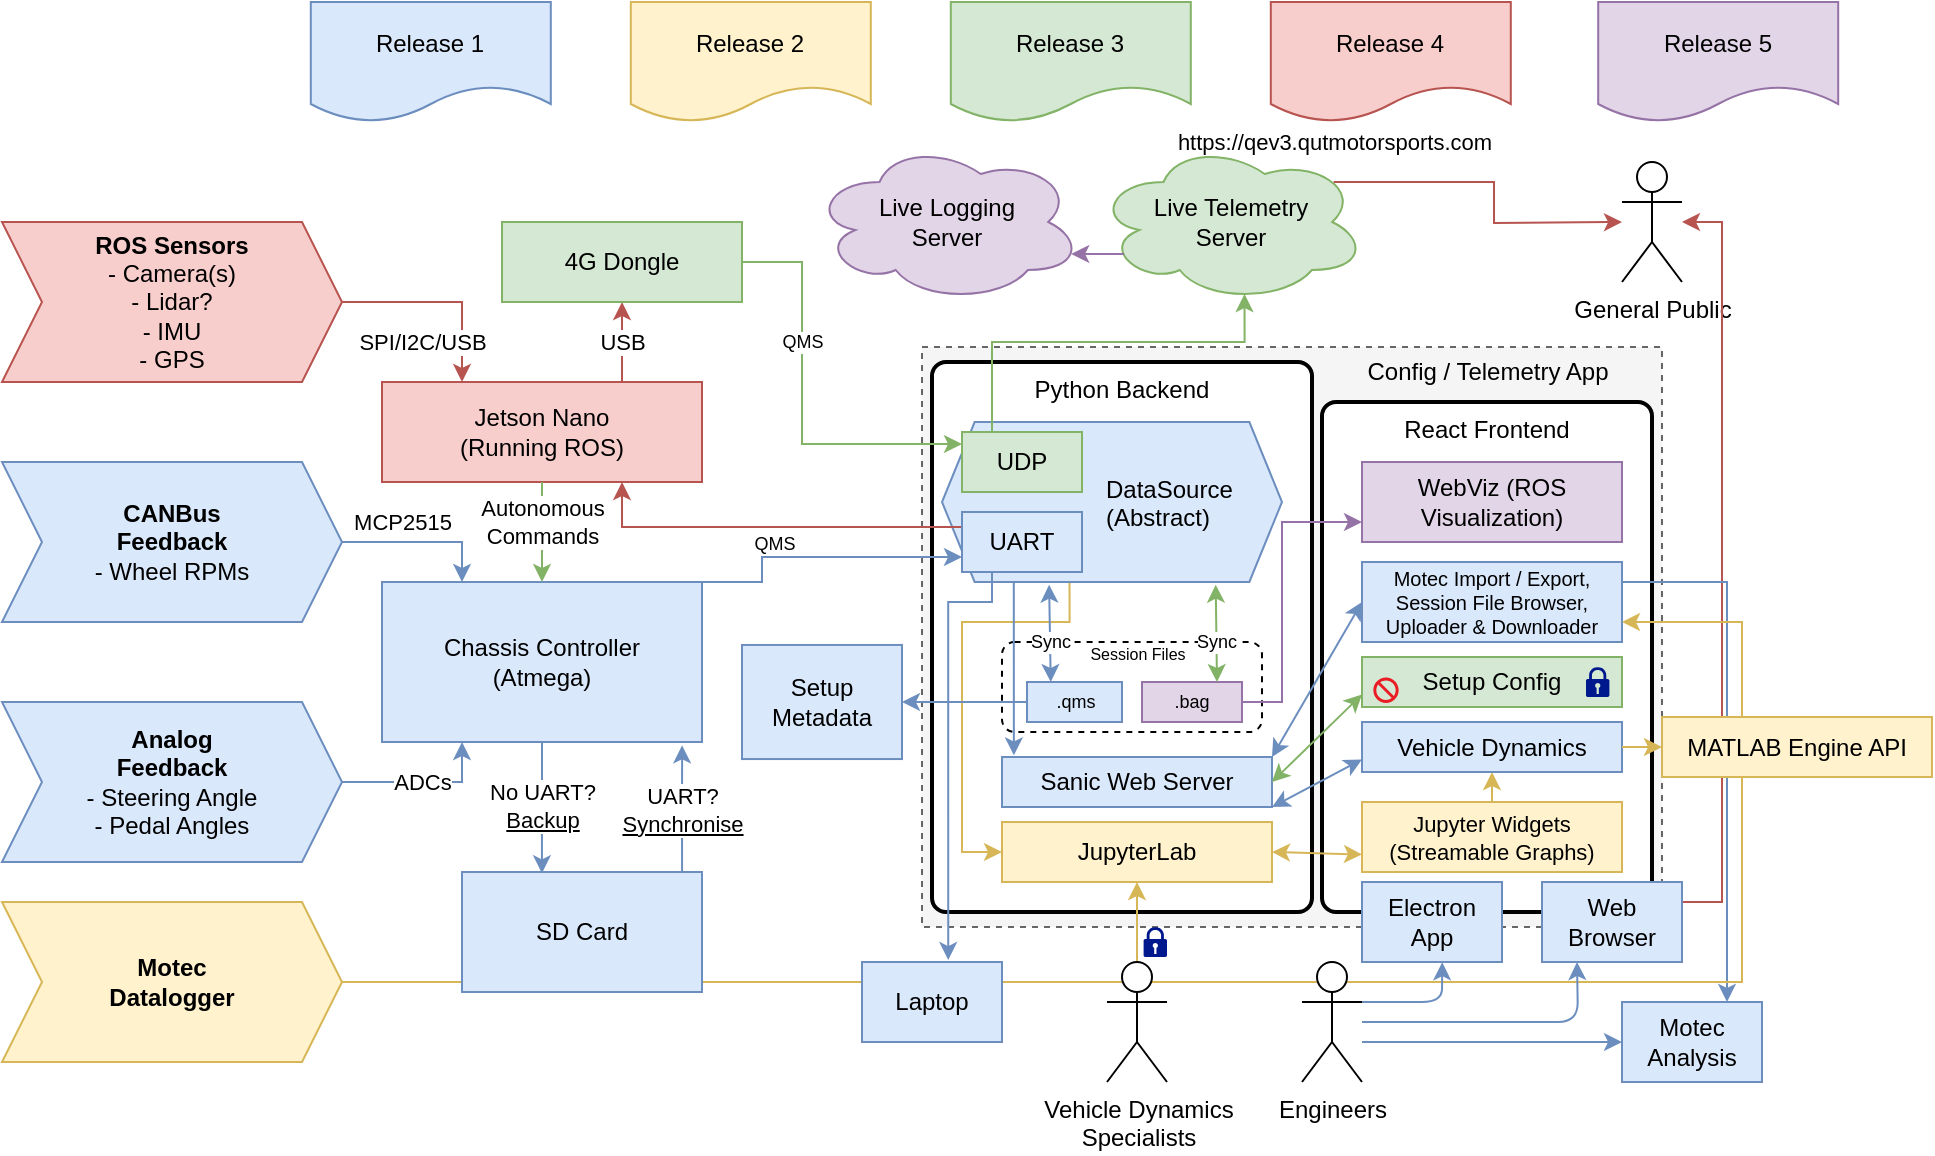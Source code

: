<mxfile version="12.5.5" type="device"><diagram id="Tt-qvkZaq84tHr5Ab1qQ" name="Page-1"><mxGraphModel dx="2879" dy="2176" grid="1" gridSize="10" guides="1" tooltips="1" connect="1" arrows="1" fold="1" page="1" pageScale="1" pageWidth="850" pageHeight="1100" math="0" shadow="0"><root><mxCell id="0"/><mxCell id="1" parent="0"/><mxCell id="FSaRbAOGkhwXoyxyGRA2-41" value="" style="rounded=0;whiteSpace=wrap;html=1;dashed=1;fillColor=#f5f5f5;strokeColor=#666666;fontColor=#333333;" parent="1" vertex="1"><mxGeometry x="420" y="-17.5" width="370" height="290" as="geometry"/></mxCell><mxCell id="FSaRbAOGkhwXoyxyGRA2-29" value="&lt;div&gt;No UART?&lt;br&gt;&lt;/div&gt;&lt;div&gt;&lt;u&gt;Backup&lt;/u&gt;&lt;/div&gt;" style="edgeStyle=orthogonalEdgeStyle;rounded=0;orthogonalLoop=1;jettySize=auto;html=1;exitX=0.5;exitY=1;exitDx=0;exitDy=0;entryX=0.333;entryY=0.011;entryDx=0;entryDy=0;entryPerimeter=0;fillColor=#dae8fc;strokeColor=#6c8ebf;" parent="1" source="FSaRbAOGkhwXoyxyGRA2-11" target="FSaRbAOGkhwXoyxyGRA2-27" edge="1"><mxGeometry x="-0.011" relative="1" as="geometry"><mxPoint as="offset"/></mxGeometry></mxCell><mxCell id="FSaRbAOGkhwXoyxyGRA2-11" value="&lt;div&gt;Chassis Controller&lt;/div&gt;&lt;div&gt;(Atmega)&lt;br&gt;&lt;/div&gt;" style="rounded=0;whiteSpace=wrap;html=1;fillColor=#dae8fc;strokeColor=#6c8ebf;" parent="1" vertex="1"><mxGeometry x="150" y="100" width="160" height="80" as="geometry"/></mxCell><mxCell id="FSaRbAOGkhwXoyxyGRA2-23" value="MCP2515" style="edgeStyle=orthogonalEdgeStyle;rounded=0;orthogonalLoop=1;jettySize=auto;html=1;exitX=1;exitY=0.5;exitDx=0;exitDy=0;entryX=0.25;entryY=0;entryDx=0;entryDy=0;fillColor=#dae8fc;strokeColor=#6c8ebf;" parent="1" source="FSaRbAOGkhwXoyxyGRA2-13" target="FSaRbAOGkhwXoyxyGRA2-11" edge="1"><mxGeometry x="-0.25" y="10" relative="1" as="geometry"><mxPoint as="offset"/></mxGeometry></mxCell><mxCell id="FSaRbAOGkhwXoyxyGRA2-13" value="&lt;div&gt;&lt;b&gt;CANBus&lt;/b&gt;&lt;/div&gt;&lt;div&gt;&lt;b&gt;Feedback&lt;/b&gt;&lt;/div&gt;&lt;div&gt;- Wheel RPMs&lt;br&gt;&lt;b&gt;&lt;/b&gt;&lt;/div&gt;" style="shape=step;perimeter=stepPerimeter;whiteSpace=wrap;html=1;fixedSize=1;rotation=0;fillColor=#dae8fc;strokeColor=#6c8ebf;" parent="1" vertex="1"><mxGeometry x="-40" y="40" width="170" height="80" as="geometry"/></mxCell><mxCell id="FSaRbAOGkhwXoyxyGRA2-24" value="ADCs" style="edgeStyle=orthogonalEdgeStyle;rounded=0;orthogonalLoop=1;jettySize=auto;html=1;exitX=1;exitY=0.5;exitDx=0;exitDy=0;entryX=0.25;entryY=1;entryDx=0;entryDy=0;fillColor=#dae8fc;strokeColor=#6c8ebf;" parent="1" source="FSaRbAOGkhwXoyxyGRA2-14" target="FSaRbAOGkhwXoyxyGRA2-11" edge="1"><mxGeometry relative="1" as="geometry"/></mxCell><mxCell id="FSaRbAOGkhwXoyxyGRA2-14" value="&lt;div&gt;&lt;b&gt;Analog&lt;/b&gt;&lt;/div&gt;&lt;div&gt;&lt;b&gt;Feedback&lt;/b&gt;&lt;/div&gt;&lt;div&gt;- Steering Angle&lt;/div&gt;&lt;div&gt;- Pedal Angles&lt;br&gt;&lt;/div&gt;" style="shape=step;perimeter=stepPerimeter;whiteSpace=wrap;html=1;fixedSize=1;rotation=0;fillColor=#dae8fc;strokeColor=#6c8ebf;" parent="1" vertex="1"><mxGeometry x="-40" y="160" width="170" height="80" as="geometry"/></mxCell><mxCell id="FSaRbAOGkhwXoyxyGRA2-37" value="USB" style="edgeStyle=orthogonalEdgeStyle;rounded=0;orthogonalLoop=1;jettySize=auto;html=1;exitX=0.75;exitY=0;exitDx=0;exitDy=0;entryX=0.5;entryY=1;entryDx=0;entryDy=0;fillColor=#f8cecc;strokeColor=#b85450;" parent="1" source="FSaRbAOGkhwXoyxyGRA2-15" target="FSaRbAOGkhwXoyxyGRA2-34" edge="1"><mxGeometry x="0.017" relative="1" as="geometry"><mxPoint x="340" y="-40" as="targetPoint"/><mxPoint as="offset"/></mxGeometry></mxCell><mxCell id="FSaRbAOGkhwXoyxyGRA2-15" value="&lt;div&gt;Jetson Nano&lt;/div&gt;&lt;div&gt;(Running ROS)&lt;br&gt;&lt;/div&gt;" style="rounded=0;whiteSpace=wrap;html=1;fillColor=#f8cecc;strokeColor=#b85450;" parent="1" vertex="1"><mxGeometry x="150" width="160" height="50" as="geometry"/></mxCell><mxCell id="FSaRbAOGkhwXoyxyGRA2-22" value="&lt;div&gt;SPI/I2C/USB&lt;/div&gt;" style="edgeStyle=orthogonalEdgeStyle;rounded=0;orthogonalLoop=1;jettySize=auto;html=1;exitX=1;exitY=0.5;exitDx=0;exitDy=0;entryX=0.25;entryY=0;entryDx=0;entryDy=0;fillColor=#f8cecc;strokeColor=#b85450;" parent="1" source="FSaRbAOGkhwXoyxyGRA2-19" target="FSaRbAOGkhwXoyxyGRA2-15" edge="1"><mxGeometry x="0.604" y="-20" relative="1" as="geometry"><mxPoint as="offset"/></mxGeometry></mxCell><mxCell id="FSaRbAOGkhwXoyxyGRA2-19" value="&lt;div&gt;&lt;b&gt;ROS Sensors&lt;/b&gt;&lt;/div&gt;&lt;div&gt;- Camera(s)&lt;/div&gt;&lt;div&gt;- Lidar?&lt;/div&gt;&lt;div&gt;- IMU&lt;/div&gt;&lt;div&gt;- GPS&lt;br&gt;&lt;/div&gt;" style="shape=step;perimeter=stepPerimeter;whiteSpace=wrap;html=1;fixedSize=1;rotation=0;fillColor=#f8cecc;strokeColor=#b85450;" parent="1" vertex="1"><mxGeometry x="-40" y="-80" width="170" height="80" as="geometry"/></mxCell><mxCell id="FSaRbAOGkhwXoyxyGRA2-31" value="&lt;div&gt;UART?&lt;/div&gt;&lt;div&gt;&lt;u&gt;Synchronise&lt;/u&gt;&lt;br&gt;&lt;/div&gt;" style="edgeStyle=orthogonalEdgeStyle;rounded=0;orthogonalLoop=1;jettySize=auto;html=1;exitX=0.917;exitY=0.028;exitDx=0;exitDy=0;entryX=0.938;entryY=1.021;entryDx=0;entryDy=0;entryPerimeter=0;exitPerimeter=0;fillColor=#dae8fc;strokeColor=#6c8ebf;" parent="1" source="FSaRbAOGkhwXoyxyGRA2-27" target="FSaRbAOGkhwXoyxyGRA2-11" edge="1"><mxGeometry relative="1" as="geometry"/></mxCell><mxCell id="FSaRbAOGkhwXoyxyGRA2-32" value="Python Backend" style="rounded=1;whiteSpace=wrap;html=1;absoluteArcSize=1;arcSize=14;strokeWidth=2;verticalAlign=top;" parent="1" vertex="1"><mxGeometry x="425" y="-10" width="190" height="275" as="geometry"/></mxCell><mxCell id="ucsxu9YpyG6c2LlJ2GXp-8" style="edgeStyle=orthogonalEdgeStyle;rounded=0;orthogonalLoop=1;jettySize=auto;html=1;exitX=1;exitY=0.5;exitDx=0;exitDy=0;fillColor=#d5e8d4;strokeColor=#82b366;" parent="1" source="FSaRbAOGkhwXoyxyGRA2-34" target="OwCHrOAxboVEznAXOx7y-9" edge="1"><mxGeometry relative="1" as="geometry"><Array as="points"><mxPoint x="360" y="-60"/><mxPoint x="360" y="31"/></Array></mxGeometry></mxCell><mxCell id="ucsxu9YpyG6c2LlJ2GXp-9" value="QMS" style="text;html=1;align=center;verticalAlign=middle;resizable=0;points=[];labelBackgroundColor=#ffffff;fontSize=9;" parent="ucsxu9YpyG6c2LlJ2GXp-8" vertex="1" connectable="0"><mxGeometry x="-0.718" y="6" relative="1" as="geometry"><mxPoint x="1.33" y="45.67" as="offset"/></mxGeometry></mxCell><mxCell id="FSaRbAOGkhwXoyxyGRA2-34" value="4G Dongle" style="rounded=0;whiteSpace=wrap;html=1;fillColor=#d5e8d4;strokeColor=#82b366;" parent="1" vertex="1"><mxGeometry x="210" y="-80" width="120" height="40" as="geometry"/></mxCell><mxCell id="FSaRbAOGkhwXoyxyGRA2-42" value="Config / Telemetry App" style="text;html=1;strokeColor=none;fillColor=none;align=center;verticalAlign=middle;whiteSpace=wrap;rounded=0;dashed=1;" parent="1" vertex="1"><mxGeometry x="627.5" y="-10" width="150" height="10" as="geometry"/></mxCell><mxCell id="FSaRbAOGkhwXoyxyGRA2-46" value="General Public" style="shape=umlActor;verticalLabelPosition=bottom;labelBackgroundColor=#ffffff;verticalAlign=top;html=1;outlineConnect=0;" parent="1" vertex="1"><mxGeometry x="770" y="-110" width="30" height="60" as="geometry"/></mxCell><mxCell id="OwCHrOAxboVEznAXOx7y-3" value="JupyterLab" style="rounded=0;whiteSpace=wrap;html=1;fillColor=#fff2cc;strokeColor=#d6b656;" parent="1" vertex="1"><mxGeometry x="460" y="220" width="135" height="30" as="geometry"/></mxCell><mxCell id="OwCHrOAxboVEznAXOx7y-4" value="Sanic Web Server" style="rounded=0;whiteSpace=wrap;html=1;fillColor=#dae8fc;strokeColor=#6c8ebf;" parent="1" vertex="1"><mxGeometry x="460" y="187.5" width="135" height="25" as="geometry"/></mxCell><mxCell id="OwCHrOAxboVEznAXOx7y-49" style="edgeStyle=orthogonalEdgeStyle;rounded=0;orthogonalLoop=1;jettySize=auto;html=1;exitX=0.375;exitY=1;exitDx=0;exitDy=0;entryX=0;entryY=0.5;entryDx=0;entryDy=0;fontSize=11;fillColor=#fff2cc;strokeColor=#d6b656;" parent="1" source="OwCHrOAxboVEznAXOx7y-5" target="OwCHrOAxboVEznAXOx7y-3" edge="1"><mxGeometry relative="1" as="geometry"><Array as="points"><mxPoint x="494" y="120"/><mxPoint x="440" y="120"/><mxPoint x="440" y="235"/></Array></mxGeometry></mxCell><mxCell id="OwCHrOAxboVEznAXOx7y-5" value="" style="shape=hexagon;perimeter=hexagonPerimeter2;whiteSpace=wrap;html=1;size=0.096;verticalAlign=top;fillColor=#dae8fc;strokeColor=#6c8ebf;" parent="1" vertex="1"><mxGeometry x="430" y="20" width="170" height="80" as="geometry"/></mxCell><mxCell id="OwCHrOAxboVEznAXOx7y-50" style="edgeStyle=orthogonalEdgeStyle;rounded=0;orthogonalLoop=1;jettySize=auto;html=1;exitX=0.25;exitY=1;exitDx=0;exitDy=0;entryX=0.616;entryY=-0.024;entryDx=0;entryDy=0;entryPerimeter=0;fontSize=11;fillColor=#dae8fc;strokeColor=#6c8ebf;" parent="1" source="OwCHrOAxboVEznAXOx7y-6" target="OwCHrOAxboVEznAXOx7y-31" edge="1"><mxGeometry relative="1" as="geometry"><Array as="points"><mxPoint x="455" y="110"/><mxPoint x="433" y="110"/></Array></mxGeometry></mxCell><mxCell id="ucsxu9YpyG6c2LlJ2GXp-30" value="QMS" style="edgeStyle=orthogonalEdgeStyle;rounded=0;orthogonalLoop=1;jettySize=auto;html=1;exitX=0;exitY=0.25;exitDx=0;exitDy=0;entryX=0.75;entryY=1;entryDx=0;entryDy=0;fontSize=9;fillColor=#f8cecc;strokeColor=#b85450;" parent="1" source="OwCHrOAxboVEznAXOx7y-6" target="FSaRbAOGkhwXoyxyGRA2-15" edge="1"><mxGeometry x="-0.017" y="8" relative="1" as="geometry"><mxPoint as="offset"/></mxGeometry></mxCell><mxCell id="OwCHrOAxboVEznAXOx7y-6" value="UART" style="rounded=0;whiteSpace=wrap;html=1;fillColor=#dae8fc;strokeColor=#6c8ebf;" parent="1" vertex="1"><mxGeometry x="440" y="65" width="60" height="30" as="geometry"/></mxCell><mxCell id="OwCHrOAxboVEznAXOx7y-8" value="React Frontend" style="rounded=1;whiteSpace=wrap;html=1;absoluteArcSize=1;arcSize=14;strokeWidth=2;verticalAlign=top;" parent="1" vertex="1"><mxGeometry x="620" y="10" width="165" height="255" as="geometry"/></mxCell><mxCell id="FSaRbAOGkhwXoyxyGRA2-43" value="Electron App" style="rounded=0;whiteSpace=wrap;html=1;fillColor=#dae8fc;strokeColor=#6c8ebf;" parent="1" vertex="1"><mxGeometry x="640" y="250" width="70" height="40" as="geometry"/></mxCell><mxCell id="OwCHrOAxboVEznAXOx7y-47" style="edgeStyle=orthogonalEdgeStyle;rounded=0;orthogonalLoop=1;jettySize=auto;html=1;exitX=1;exitY=0.25;exitDx=0;exitDy=0;fontSize=11;fillColor=#f8cecc;strokeColor=#b85450;" parent="1" source="FSaRbAOGkhwXoyxyGRA2-44" edge="1"><mxGeometry relative="1" as="geometry"><mxPoint x="800" y="-80" as="targetPoint"/><Array as="points"><mxPoint x="820" y="260"/><mxPoint x="820" y="-80"/></Array></mxGeometry></mxCell><mxCell id="FSaRbAOGkhwXoyxyGRA2-44" value="&lt;div&gt;Web&lt;/div&gt;&lt;div&gt;Browser&lt;br&gt;&lt;/div&gt;" style="rounded=0;whiteSpace=wrap;html=1;fillColor=#dae8fc;strokeColor=#6c8ebf;" parent="1" vertex="1"><mxGeometry x="730" y="250" width="70" height="40" as="geometry"/></mxCell><mxCell id="OwCHrOAxboVEznAXOx7y-40" value="https://qev3.qutmotorsports.com" style="edgeStyle=orthogonalEdgeStyle;rounded=0;orthogonalLoop=1;jettySize=auto;html=1;exitX=0.88;exitY=0.25;exitDx=0;exitDy=0;exitPerimeter=0;fillColor=#f8cecc;strokeColor=#b85450;" parent="1" source="FSaRbAOGkhwXoyxyGRA2-35" edge="1"><mxGeometry x="-1" y="20" relative="1" as="geometry"><mxPoint x="770" y="-80" as="targetPoint"/><mxPoint as="offset"/></mxGeometry></mxCell><mxCell id="FSaRbAOGkhwXoyxyGRA2-35" value="&lt;div&gt;Live Telemetry&lt;/div&gt;&lt;div&gt;Server&lt;br&gt;&lt;/div&gt;" style="ellipse;shape=cloud;whiteSpace=wrap;html=1;fillColor=#d5e8d4;strokeColor=#82b366;" parent="1" vertex="1"><mxGeometry x="507" y="-120" width="135" height="80" as="geometry"/></mxCell><mxCell id="OwCHrOAxboVEznAXOx7y-39" style="edgeStyle=orthogonalEdgeStyle;rounded=0;orthogonalLoop=1;jettySize=auto;html=1;exitX=0.25;exitY=0;exitDx=0;exitDy=0;fillColor=#d5e8d4;strokeColor=#82b366;entryX=0.55;entryY=0.95;entryDx=0;entryDy=0;entryPerimeter=0;" parent="1" source="OwCHrOAxboVEznAXOx7y-9" target="FSaRbAOGkhwXoyxyGRA2-35" edge="1"><mxGeometry relative="1" as="geometry"><mxPoint x="650" y="-20" as="targetPoint"/><Array as="points"><mxPoint x="455" y="-20"/><mxPoint x="581" y="-20"/></Array></mxGeometry></mxCell><mxCell id="OwCHrOAxboVEznAXOx7y-9" value="UDP" style="rounded=0;whiteSpace=wrap;html=1;fillColor=#d5e8d4;strokeColor=#82b366;" parent="1" vertex="1"><mxGeometry x="440" y="25" width="60" height="30" as="geometry"/></mxCell><mxCell id="OwCHrOAxboVEznAXOx7y-54" style="edgeStyle=orthogonalEdgeStyle;rounded=0;orthogonalLoop=1;jettySize=auto;html=1;exitX=0.5;exitY=0;exitDx=0;exitDy=0;entryX=0.5;entryY=1;entryDx=0;entryDy=0;fontSize=11;fillColor=#fff2cc;strokeColor=#d6b656;" parent="1" source="OwCHrOAxboVEznAXOx7y-10" target="OwCHrOAxboVEznAXOx7y-51" edge="1"><mxGeometry relative="1" as="geometry"/></mxCell><mxCell id="OwCHrOAxboVEznAXOx7y-10" value="&lt;div style=&quot;font-size: 11px;&quot;&gt;Jupyter Widgets&lt;/div&gt;&lt;div style=&quot;font-size: 11px;&quot;&gt;(Streamable Graphs)&lt;br style=&quot;font-size: 11px;&quot;&gt;&lt;/div&gt;" style="rounded=0;whiteSpace=wrap;html=1;fontSize=11;fillColor=#fff2cc;strokeColor=#d6b656;" parent="1" vertex="1"><mxGeometry x="640" y="210" width="130" height="35" as="geometry"/></mxCell><mxCell id="OwCHrOAxboVEznAXOx7y-12" value="" style="endArrow=classic;startArrow=classic;html=1;exitX=1;exitY=0.5;exitDx=0;exitDy=0;entryX=0;entryY=0.75;entryDx=0;entryDy=0;fillColor=#fff2cc;strokeColor=#d6b656;" parent="1" source="OwCHrOAxboVEznAXOx7y-3" target="OwCHrOAxboVEznAXOx7y-10" edge="1"><mxGeometry width="50" height="50" relative="1" as="geometry"><mxPoint x="30" y="500" as="sourcePoint"/><mxPoint x="80" y="450" as="targetPoint"/></mxGeometry></mxCell><mxCell id="OwCHrOAxboVEznAXOx7y-16" value="&lt;div&gt;DataSource&lt;/div&gt;&lt;div&gt;(Abstract)&lt;/div&gt;" style="text;html=1;" parent="1" vertex="1"><mxGeometry x="510" y="40" width="80" height="30" as="geometry"/></mxCell><mxCell id="OwCHrOAxboVEznAXOx7y-19" value="WebViz (ROS Visualization)" style="rounded=0;whiteSpace=wrap;html=1;fillColor=#e1d5e7;strokeColor=#9673a6;" parent="1" vertex="1"><mxGeometry x="640" y="40" width="130" height="40" as="geometry"/></mxCell><mxCell id="OwCHrOAxboVEznAXOx7y-26" value="" style="endArrow=classic;html=1;entryX=0.5;entryY=1;entryDx=0;entryDy=0;exitX=0.5;exitY=0;exitDx=0;exitDy=0;exitPerimeter=0;fillColor=#fff2cc;strokeColor=#d6b656;" parent="1" source="OwCHrOAxboVEznAXOx7y-7" target="OwCHrOAxboVEznAXOx7y-3" edge="1"><mxGeometry width="50" height="50" relative="1" as="geometry"><mxPoint x="528" y="280" as="sourcePoint"/><mxPoint x="200" y="450" as="targetPoint"/></mxGeometry></mxCell><mxCell id="OwCHrOAxboVEznAXOx7y-32" style="edgeStyle=orthogonalEdgeStyle;rounded=0;orthogonalLoop=1;jettySize=auto;html=1;exitX=0.75;exitY=0;exitDx=0;exitDy=0;entryX=0;entryY=0.75;entryDx=0;entryDy=0;fillColor=#dae8fc;strokeColor=#6c8ebf;" parent="1" source="FSaRbAOGkhwXoyxyGRA2-11" target="OwCHrOAxboVEznAXOx7y-6" edge="1"><mxGeometry relative="1" as="geometry"><Array as="points"><mxPoint x="340" y="88"/></Array></mxGeometry></mxCell><mxCell id="OwCHrOAxboVEznAXOx7y-44" value="Setup Config" style="rounded=0;whiteSpace=wrap;html=1;fillColor=#d5e8d4;strokeColor=#82b366;" parent="1" vertex="1"><mxGeometry x="640" y="137.5" width="130" height="25" as="geometry"/></mxCell><mxCell id="OwCHrOAxboVEznAXOx7y-51" value="&lt;div&gt;Vehicle Dynamics&lt;/div&gt;" style="rounded=0;whiteSpace=wrap;html=1;fillColor=#dae8fc;strokeColor=#6c8ebf;align=center;" parent="1" vertex="1"><mxGeometry x="640" y="170" width="130" height="25" as="geometry"/></mxCell><mxCell id="ucsxu9YpyG6c2LlJ2GXp-1" value="Release 1" style="shape=document;whiteSpace=wrap;html=1;boundedLbl=1;fillColor=#dae8fc;strokeColor=#6c8ebf;" parent="1" vertex="1"><mxGeometry x="114.4" y="-190" width="120" height="60" as="geometry"/></mxCell><mxCell id="ucsxu9YpyG6c2LlJ2GXp-4" value="&lt;div&gt;Release 2&lt;/div&gt;" style="shape=document;whiteSpace=wrap;html=1;boundedLbl=1;fillColor=#fff2cc;strokeColor=#d6b656;" parent="1" vertex="1"><mxGeometry x="274.4" y="-190" width="120" height="60" as="geometry"/></mxCell><mxCell id="ucsxu9YpyG6c2LlJ2GXp-5" value="&lt;div&gt;Release 3&lt;/div&gt;" style="shape=document;whiteSpace=wrap;html=1;boundedLbl=1;fillColor=#d5e8d4;strokeColor=#82b366;" parent="1" vertex="1"><mxGeometry x="434.4" y="-190" width="120" height="60" as="geometry"/></mxCell><mxCell id="ucsxu9YpyG6c2LlJ2GXp-6" value="Release 4" style="shape=document;whiteSpace=wrap;html=1;boundedLbl=1;fillColor=#f8cecc;strokeColor=#b85450;" parent="1" vertex="1"><mxGeometry x="594.4" y="-190" width="120" height="60" as="geometry"/></mxCell><mxCell id="ucsxu9YpyG6c2LlJ2GXp-13" value="" style="endArrow=classic;startArrow=classic;html=1;fontSize=9;entryX=0;entryY=0.75;entryDx=0;entryDy=0;exitX=1;exitY=1;exitDx=0;exitDy=0;fillColor=#dae8fc;strokeColor=#6c8ebf;" parent="1" source="OwCHrOAxboVEznAXOx7y-4" target="OwCHrOAxboVEznAXOx7y-51" edge="1"><mxGeometry width="50" height="50" relative="1" as="geometry"><mxPoint x="30" y="470" as="sourcePoint"/><mxPoint x="80" y="420" as="targetPoint"/></mxGeometry></mxCell><mxCell id="ucsxu9YpyG6c2LlJ2GXp-14" value="" style="endArrow=classic;startArrow=classic;html=1;fontSize=9;entryX=0;entryY=0.75;entryDx=0;entryDy=0;exitX=1;exitY=0.5;exitDx=0;exitDy=0;fillColor=#d5e8d4;strokeColor=#82b366;" parent="1" source="OwCHrOAxboVEznAXOx7y-4" target="OwCHrOAxboVEznAXOx7y-44" edge="1"><mxGeometry width="50" height="50" relative="1" as="geometry"><mxPoint x="30" y="470" as="sourcePoint"/><mxPoint x="80" y="420" as="targetPoint"/></mxGeometry></mxCell><mxCell id="ucsxu9YpyG6c2LlJ2GXp-18" value="" style="rounded=1;whiteSpace=wrap;html=1;fontSize=9;dashed=1;verticalAlign=top;arcSize=14;" parent="1" vertex="1"><mxGeometry x="460" y="130" width="130" height="45" as="geometry"/></mxCell><mxCell id="ucsxu9YpyG6c2LlJ2GXp-20" value=".qms" style="rounded=0;whiteSpace=wrap;html=1;fontSize=9;fillColor=#dae8fc;strokeColor=#6c8ebf;" parent="1" vertex="1"><mxGeometry x="472.5" y="150" width="47.5" height="20" as="geometry"/></mxCell><mxCell id="ucsxu9YpyG6c2LlJ2GXp-28" style="edgeStyle=orthogonalEdgeStyle;rounded=0;orthogonalLoop=1;jettySize=auto;html=1;exitX=1;exitY=0.5;exitDx=0;exitDy=0;entryX=0;entryY=0.75;entryDx=0;entryDy=0;fontSize=9;fillColor=#e1d5e7;strokeColor=#9673a6;" parent="1" source="ucsxu9YpyG6c2LlJ2GXp-21" target="OwCHrOAxboVEznAXOx7y-19" edge="1"><mxGeometry relative="1" as="geometry"><Array as="points"><mxPoint x="600" y="160"/><mxPoint x="600" y="70"/></Array></mxGeometry></mxCell><mxCell id="ucsxu9YpyG6c2LlJ2GXp-21" value=".bag" style="rounded=0;whiteSpace=wrap;html=1;fontSize=9;fillColor=#e1d5e7;strokeColor=#9673a6;" parent="1" vertex="1"><mxGeometry x="530" y="150" width="50" height="20" as="geometry"/></mxCell><mxCell id="ucsxu9YpyG6c2LlJ2GXp-25" value="Sync" style="endArrow=classic;startArrow=classic;html=1;fontSize=9;exitX=0.315;exitY=1.017;exitDx=0;exitDy=0;exitPerimeter=0;entryX=0.25;entryY=0;entryDx=0;entryDy=0;fillColor=#dae8fc;strokeColor=#6c8ebf;" parent="1" source="OwCHrOAxboVEznAXOx7y-5" target="ucsxu9YpyG6c2LlJ2GXp-20" edge="1"><mxGeometry x="0.178" width="50" height="50" relative="1" as="geometry"><mxPoint x="30" y="470" as="sourcePoint"/><mxPoint x="80" y="420" as="targetPoint"/><mxPoint as="offset"/></mxGeometry></mxCell><mxCell id="ucsxu9YpyG6c2LlJ2GXp-27" value="Sync" style="endArrow=classic;startArrow=classic;html=1;fontSize=9;exitX=0.805;exitY=1.017;exitDx=0;exitDy=0;exitPerimeter=0;entryX=0.75;entryY=0;entryDx=0;entryDy=0;fillColor=#d5e8d4;strokeColor=#82b366;" parent="1" source="OwCHrOAxboVEznAXOx7y-5" target="ucsxu9YpyG6c2LlJ2GXp-21" edge="1"><mxGeometry x="0.178" width="50" height="50" relative="1" as="geometry"><mxPoint x="30" y="470" as="sourcePoint"/><mxPoint x="80" y="420" as="targetPoint"/><mxPoint as="offset"/></mxGeometry></mxCell><mxCell id="ucsxu9YpyG6c2LlJ2GXp-32" value="&lt;font style=&quot;font-size: 8px&quot;&gt;Session Files&lt;br&gt;&lt;/font&gt;" style="text;html=1;strokeColor=none;fillColor=none;align=center;verticalAlign=middle;whiteSpace=wrap;rounded=0;fontSize=9;" parent="1" vertex="1"><mxGeometry x="497.5" y="130" width="60" height="12.5" as="geometry"/></mxCell><mxCell id="ucsxu9YpyG6c2LlJ2GXp-34" style="edgeStyle=orthogonalEdgeStyle;rounded=0;orthogonalLoop=1;jettySize=auto;html=1;exitX=0.375;exitY=1;exitDx=0;exitDy=0;entryX=0.044;entryY=-0.033;entryDx=0;entryDy=0;entryPerimeter=0;fontSize=9;fillColor=#dae8fc;strokeColor=#6c8ebf;" parent="1" source="OwCHrOAxboVEznAXOx7y-5" target="OwCHrOAxboVEznAXOx7y-4" edge="1"><mxGeometry relative="1" as="geometry"><Array as="points"><mxPoint x="466" y="100"/></Array></mxGeometry></mxCell><mxCell id="kUVWs_AEAM7gfsOTqryA-1" value="" style="aspect=fixed;pointerEvents=1;shadow=0;dashed=0;html=1;strokeColor=none;labelPosition=center;verticalLabelPosition=bottom;verticalAlign=top;align=center;fillColor=#00188D;shape=mxgraph.mscae.enterprise.lock" parent="1" vertex="1"><mxGeometry x="530.8" y="272.5" width="11.7" height="15" as="geometry"/></mxCell><mxCell id="kUVWs_AEAM7gfsOTqryA-3" value="" style="aspect=fixed;pointerEvents=1;shadow=0;dashed=0;html=1;strokeColor=none;labelPosition=center;verticalLabelPosition=bottom;verticalAlign=top;align=center;fillColor=#00188D;shape=mxgraph.mscae.enterprise.lock" parent="1" vertex="1"><mxGeometry x="752" y="142.5" width="11.7" height="15" as="geometry"/></mxCell><mxCell id="kUVWs_AEAM7gfsOTqryA-22" style="edgeStyle=orthogonalEdgeStyle;rounded=0;jumpSize=3;orthogonalLoop=1;jettySize=auto;html=1;exitX=1;exitY=0.25;exitDx=0;exitDy=0;entryX=0.75;entryY=0;entryDx=0;entryDy=0;fillColor=#dae8fc;strokeColor=#6c8ebf;" parent="1" source="kUVWs_AEAM7gfsOTqryA-5" target="kUVWs_AEAM7gfsOTqryA-8" edge="1"><mxGeometry relative="1" as="geometry"/></mxCell><mxCell id="kUVWs_AEAM7gfsOTqryA-5" value="Motec Import / Export, Session File Browser, Uploader &amp;amp; Downloader" style="rounded=0;whiteSpace=wrap;html=1;align=center;fillColor=#dae8fc;strokeColor=#6c8ebf;fontSize=10;" parent="1" vertex="1"><mxGeometry x="640" y="90" width="130" height="40" as="geometry"/></mxCell><mxCell id="kUVWs_AEAM7gfsOTqryA-6" value="" style="endArrow=classic;startArrow=classic;html=1;fontSize=9;entryX=0;entryY=0.5;entryDx=0;entryDy=0;exitX=1;exitY=0;exitDx=0;exitDy=0;fillColor=#dae8fc;strokeColor=#6c8ebf;" parent="1" source="OwCHrOAxboVEznAXOx7y-4" target="kUVWs_AEAM7gfsOTqryA-5" edge="1"><mxGeometry width="50" height="50" relative="1" as="geometry"><mxPoint x="605" y="222.5" as="sourcePoint"/><mxPoint x="650" y="198.75" as="targetPoint"/></mxGeometry></mxCell><mxCell id="kUVWs_AEAM7gfsOTqryA-27" style="edgeStyle=orthogonalEdgeStyle;rounded=0;jumpSize=3;orthogonalLoop=1;jettySize=auto;html=1;exitX=1;exitY=0.5;exitDx=0;exitDy=0;entryX=1;entryY=0.75;entryDx=0;entryDy=0;fillColor=#fff2cc;strokeColor=#d6b656;" parent="1" source="kUVWs_AEAM7gfsOTqryA-10" target="kUVWs_AEAM7gfsOTqryA-5" edge="1"><mxGeometry relative="1" as="geometry"><Array as="points"><mxPoint x="830" y="300"/><mxPoint x="830" y="120"/></Array></mxGeometry></mxCell><mxCell id="kUVWs_AEAM7gfsOTqryA-10" value="&lt;div&gt;&lt;b&gt;Motec&lt;/b&gt;&lt;/div&gt;&lt;div&gt;&lt;b&gt;Datalogger&lt;/b&gt;&lt;/div&gt;" style="shape=step;perimeter=stepPerimeter;whiteSpace=wrap;html=1;fixedSize=1;rotation=0;fillColor=#fff2cc;strokeColor=#d6b656;" parent="1" vertex="1"><mxGeometry x="-40" y="260" width="170" height="80" as="geometry"/></mxCell><mxCell id="kUVWs_AEAM7gfsOTqryA-15" value="" style="group" parent="1" vertex="1" connectable="0"><mxGeometry x="642" y="140" width="20" height="25" as="geometry"/></mxCell><mxCell id="kUVWs_AEAM7gfsOTqryA-14" value="" style="shape=image;html=1;verticalAlign=top;verticalLabelPosition=bottom;labelBackgroundColor=#ffffff;imageAspect=0;aspect=fixed;image=https://cdn3.iconfinder.com/data/icons/linecons-free-vector-icons-pack/32/cloud-128.png;align=center;" parent="kUVWs_AEAM7gfsOTqryA-15" vertex="1"><mxGeometry width="20" height="20" as="geometry"/></mxCell><mxCell id="kUVWs_AEAM7gfsOTqryA-12" value="" style="aspect=fixed;pointerEvents=1;shadow=0;dashed=0;html=1;strokeColor=none;labelPosition=center;verticalLabelPosition=bottom;verticalAlign=top;align=center;shape=mxgraph.mscae.enterprise.not_allowed;fillColor=#EA1C24;" parent="kUVWs_AEAM7gfsOTqryA-15" vertex="1"><mxGeometry x="3.672" y="7.812" width="12.656" height="12.656" as="geometry"/></mxCell><mxCell id="kUVWs_AEAM7gfsOTqryA-18" value="" style="endArrow=classic;html=1;entryX=0;entryY=0.5;entryDx=0;entryDy=0;fillColor=#dae8fc;strokeColor=#6c8ebf;" parent="1" target="kUVWs_AEAM7gfsOTqryA-8" edge="1"><mxGeometry width="50" height="50" relative="1" as="geometry"><mxPoint x="640" y="330" as="sourcePoint"/><mxPoint x="690.11" y="300.12" as="targetPoint"/><Array as="points"/></mxGeometry></mxCell><mxCell id="OwCHrOAxboVEznAXOx7y-31" value="Laptop" style="rounded=0;whiteSpace=wrap;html=1;fillColor=#dae8fc;strokeColor=#6c8ebf;" parent="1" vertex="1"><mxGeometry x="390" y="290" width="70" height="40" as="geometry"/></mxCell><mxCell id="OwCHrOAxboVEznAXOx7y-7" value="&lt;div&gt;Vehicle Dynamics&lt;/div&gt;&lt;div&gt;Specialists&lt;br&gt;&lt;/div&gt;" style="shape=umlActor;verticalLabelPosition=bottom;labelBackgroundColor=#ffffff;verticalAlign=top;html=1;outlineConnect=0;" parent="1" vertex="1"><mxGeometry x="512.5" y="290" width="30" height="60" as="geometry"/></mxCell><mxCell id="kUVWs_AEAM7gfsOTqryA-8" value="&lt;div&gt;Motec&lt;/div&gt;&lt;div&gt;Analysis&lt;br&gt;&lt;/div&gt;" style="rounded=0;whiteSpace=wrap;html=1;fillColor=#dae8fc;strokeColor=#6c8ebf;" parent="1" vertex="1"><mxGeometry x="770" y="310" width="70" height="40" as="geometry"/></mxCell><mxCell id="kUVWs_AEAM7gfsOTqryA-21" value="&lt;div&gt;Autonomous&lt;/div&gt;&lt;div&gt;Commands&lt;br&gt;&lt;/div&gt;" style="endArrow=classic;html=1;exitX=0.5;exitY=1;exitDx=0;exitDy=0;entryX=0.5;entryY=0;entryDx=0;entryDy=0;fillColor=#d5e8d4;strokeColor=#82b366;" parent="1" source="FSaRbAOGkhwXoyxyGRA2-15" target="FSaRbAOGkhwXoyxyGRA2-11" edge="1"><mxGeometry x="-0.2" width="50" height="50" relative="1" as="geometry"><mxPoint x="30" y="470" as="sourcePoint"/><mxPoint x="80" y="420" as="targetPoint"/><mxPoint as="offset"/></mxGeometry></mxCell><mxCell id="FSaRbAOGkhwXoyxyGRA2-27" value="SD Card" style="rounded=0;whiteSpace=wrap;html=1;fillColor=#dae8fc;strokeColor=#6c8ebf;" parent="1" vertex="1"><mxGeometry x="190" y="245" width="120" height="60" as="geometry"/></mxCell><mxCell id="OwCHrOAxboVEznAXOx7y-27" value="" style="endArrow=classic;html=1;entryX=0.573;entryY=1.003;entryDx=0;entryDy=0;entryPerimeter=0;fillColor=#dae8fc;strokeColor=#6c8ebf;" parent="1" target="FSaRbAOGkhwXoyxyGRA2-43" edge="1"><mxGeometry width="50" height="50" relative="1" as="geometry"><mxPoint x="640" y="310" as="sourcePoint"/><mxPoint x="170" y="450" as="targetPoint"/><Array as="points"><mxPoint x="680" y="310"/></Array></mxGeometry></mxCell><mxCell id="OwCHrOAxboVEznAXOx7y-28" value="" style="endArrow=classic;html=1;entryX=0.25;entryY=1;entryDx=0;entryDy=0;fillColor=#dae8fc;strokeColor=#6c8ebf;" parent="1" target="FSaRbAOGkhwXoyxyGRA2-44" edge="1"><mxGeometry width="50" height="50" relative="1" as="geometry"><mxPoint x="640" y="320" as="sourcePoint"/><mxPoint x="170" y="450" as="targetPoint"/><Array as="points"><mxPoint x="748" y="320"/></Array></mxGeometry></mxCell><mxCell id="FSaRbAOGkhwXoyxyGRA2-45" value="Engineers" style="shape=umlActor;verticalLabelPosition=bottom;labelBackgroundColor=#ffffff;verticalAlign=top;html=1;outlineConnect=0;" parent="1" vertex="1"><mxGeometry x="610" y="290" width="30" height="60" as="geometry"/></mxCell><mxCell id="ZQ9ApshNGma8LkYT2O3m-1" value="&lt;div&gt;Live Logging&lt;/div&gt;&lt;div&gt;Server&lt;br&gt;&lt;/div&gt;" style="ellipse;shape=cloud;whiteSpace=wrap;html=1;fillColor=#e1d5e7;strokeColor=#9673a6;" parent="1" vertex="1"><mxGeometry x="365" y="-120" width="135" height="80" as="geometry"/></mxCell><mxCell id="ZQ9ApshNGma8LkYT2O3m-10" value="Release 5" style="shape=document;whiteSpace=wrap;html=1;boundedLbl=1;fillColor=#e1d5e7;strokeColor=#9673a6;" parent="1" vertex="1"><mxGeometry x="758.1" y="-190" width="120" height="60" as="geometry"/></mxCell><mxCell id="ZQ9ApshNGma8LkYT2O3m-11" value="MATLAB Engine API" style="rounded=0;whiteSpace=wrap;html=1;fillColor=#fff2cc;strokeColor=#d6b656;" parent="1" vertex="1"><mxGeometry x="790" y="167.5" width="135" height="30" as="geometry"/></mxCell><mxCell id="ZQ9ApshNGma8LkYT2O3m-12" value="" style="endArrow=classic;html=1;entryX=0;entryY=0.5;entryDx=0;entryDy=0;exitX=1;exitY=0.5;exitDx=0;exitDy=0;fillColor=#fff2cc;strokeColor=#d6b656;" parent="1" source="OwCHrOAxboVEznAXOx7y-51" target="ZQ9ApshNGma8LkYT2O3m-11" edge="1"><mxGeometry width="50" height="50" relative="1" as="geometry"><mxPoint x="30" y="620" as="sourcePoint"/><mxPoint x="80" y="570" as="targetPoint"/></mxGeometry></mxCell><mxCell id="ZQ9ApshNGma8LkYT2O3m-13" value="Setup Metadata" style="rounded=0;whiteSpace=wrap;html=1;fillColor=#dae8fc;strokeColor=#6c8ebf;" parent="1" vertex="1"><mxGeometry x="330" y="131.48" width="80" height="57.05" as="geometry"/></mxCell><mxCell id="ZQ9ApshNGma8LkYT2O3m-15" value="" style="endArrow=classic;html=1;exitX=0;exitY=0.5;exitDx=0;exitDy=0;entryX=1;entryY=0.5;entryDx=0;entryDy=0;fillColor=#dae8fc;strokeColor=#6c8ebf;" parent="1" source="ucsxu9YpyG6c2LlJ2GXp-20" target="ZQ9ApshNGma8LkYT2O3m-13" edge="1"><mxGeometry width="50" height="50" relative="1" as="geometry"><mxPoint x="480" y="330" as="sourcePoint"/><mxPoint x="400" y="270" as="targetPoint"/></mxGeometry></mxCell><mxCell id="ZQ9ApshNGma8LkYT2O3m-17" value="" style="endArrow=classic;html=1;entryX=0.96;entryY=0.7;entryDx=0;entryDy=0;entryPerimeter=0;fillColor=#e1d5e7;strokeColor=#9673a6;" parent="1" target="ZQ9ApshNGma8LkYT2O3m-1" edge="1"><mxGeometry width="50" height="50" relative="1" as="geometry"><mxPoint x="521" y="-64" as="sourcePoint"/><mxPoint x="550" y="-120" as="targetPoint"/></mxGeometry></mxCell></root></mxGraphModel></diagram></mxfile>